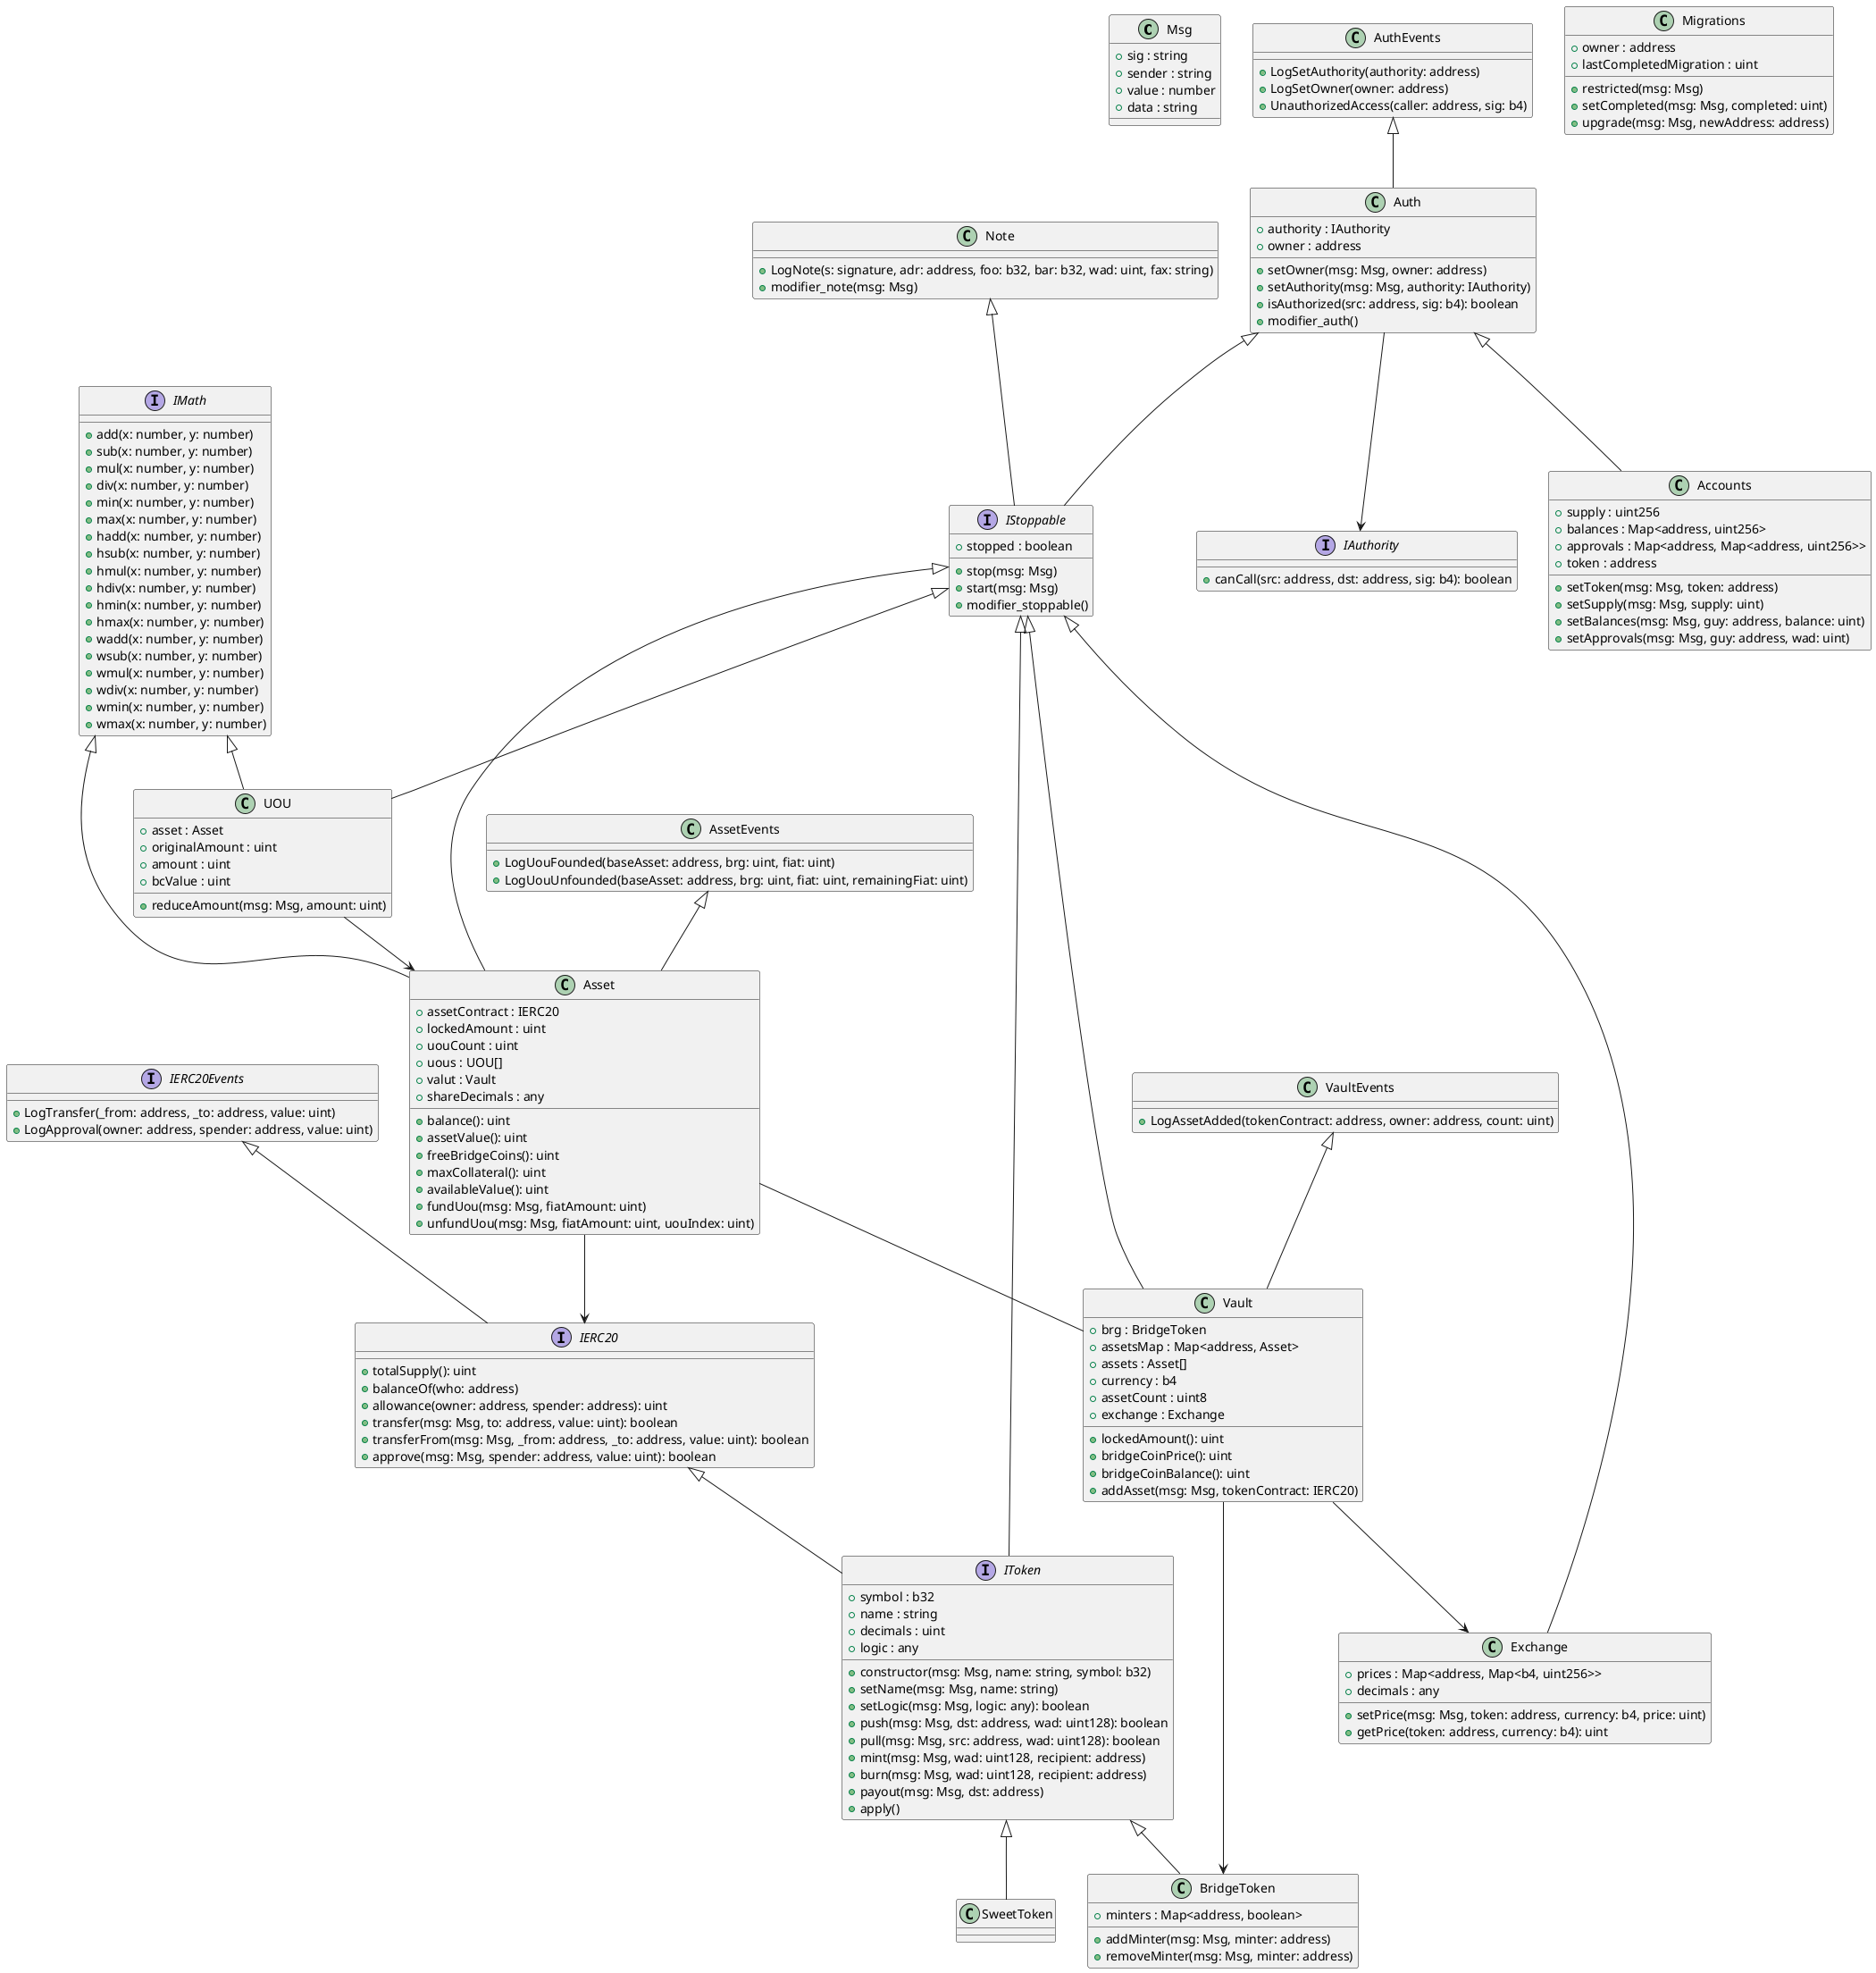 ' http://plantuml.com/class-diagram
' compile using: java -jar <path to plantuml.jar> classes.puml

@startuml
class Msg{
  +sig : string
  +sender : string
  +value : number
  +data : string
}

interface IMath{
  +add(x: number, y: number)
  +sub(x: number, y: number)
  +mul(x: number, y: number)
  +div(x: number, y: number)
  +min(x: number, y: number)
  +max(x: number, y: number)
  +hadd(x: number, y: number)
  +hsub(x: number, y: number)
  +hmul(x: number, y: number)
  +hdiv(x: number, y: number)
  +hmin(x: number, y: number)
  +hmax(x: number, y: number)
  +wadd(x: number, y: number)
  +wsub(x: number, y: number)
  +wmul(x: number, y: number)
  +wdiv(x: number, y: number)
  +wmin(x: number, y: number)
  +wmax(x: number, y: number)
}

class Note{
  +LogNote(s: signature, adr: address, foo: b32, bar: b32, wad: uint, fax: string)
  +modifier_note(msg: Msg)
}

interface IAuthority{
  +canCall(src: address, dst: address, sig: b4): boolean
}

class AuthEvents{
  +LogSetAuthority(authority: address)
  +LogSetOwner(owner: address)
  +UnauthorizedAccess(caller: address, sig: b4)
}

class Auth{
  +authority : IAuthority
  +owner : address
  +setOwner(msg: Msg, owner: address)
  +setAuthority(msg: Msg, authority: IAuthority)
  +isAuthorized(src: address, sig: b4): boolean
  +modifier_auth()
}

class Accounts{
  +supply : uint256
  +balances : Map<address, uint256>
  +approvals : Map<address, Map<address, uint256>>
  +token : address
  +setToken(msg: Msg, token: address)
  +setSupply(msg: Msg, supply: uint)
  +setBalances(msg: Msg, guy: address, balance: uint)
  +setApprovals(msg: Msg, guy: address, wad: uint)
}

interface IStoppable{
  +stopped : boolean
  +stop(msg: Msg)
  +start(msg: Msg)
  +modifier_stoppable()
}

interface IERC20Events{
  +LogTransfer(_from: address, _to: address, value: uint)
  +LogApproval(owner: address, spender: address, value: uint)
}

interface IERC20{
  +totalSupply(): uint
  +balanceOf(who: address)
  +allowance(owner: address, spender: address): uint
  +transfer(msg: Msg, to: address, value: uint): boolean
  +transferFrom(msg: Msg, _from: address, _to: address, value: uint): boolean
  +approve(msg: Msg, spender: address, value: uint): boolean
}

interface IToken{
  +symbol : b32
  +name : string
  +decimals : uint
  +logic : any
  +constructor(msg: Msg, name: string, symbol: b32)
  +setName(msg: Msg, name: string)
  +setLogic(msg: Msg, logic: any): boolean
  +push(msg: Msg, dst: address, wad: uint128): boolean
  +pull(msg: Msg, src: address, wad: uint128): boolean
  +mint(msg: Msg, wad: uint128, recipient: address)
  +burn(msg: Msg, wad: uint128, recipient: address)
  +payout(msg: Msg, dst: address)
  +apply()
}

class BridgeToken{
  +minters : Map<address, boolean>
  +addMinter(msg: Msg, minter: address)
  +removeMinter(msg: Msg, minter: address)
}

class SweetToken{

}

class AssetEvents{
  +LogUouFounded(baseAsset: address, brg: uint, fiat: uint)
  +LogUouUnfounded(baseAsset: address, brg: uint, fiat: uint, remainingFiat: uint)
}

class Asset{
  +assetContract : IERC20
  +lockedAmount : uint
  +uouCount : uint
  +uous : UOU[]
  +valut : Vault
  +shareDecimals : any
  +balance(): uint
  +assetValue(): uint
  +freeBridgeCoins(): uint
  +maxCollateral(): uint
  +availableValue(): uint
  +fundUou(msg: Msg, fiatAmount: uint)
  +unfundUou(msg: Msg, fiatAmount: uint, uouIndex: uint)
}

class UOU{
  +asset : Asset
  +originalAmount : uint
  +amount : uint
  +bcValue : uint
  +reduceAmount(msg: Msg, amount: uint)
}

class VaultEvents{
  +LogAssetAdded(tokenContract: address, owner: address, count: uint)
}

class Vault{
  +brg : BridgeToken
  +assetsMap : Map<address, Asset>
  +assets : Asset[]
  +currency : b4
  +assetCount : uint8
  +exchange : Exchange
  +lockedAmount(): uint
  +bridgeCoinPrice(): uint
  +bridgeCoinBalance(): uint
  +addAsset(msg: Msg, tokenContract: IERC20)
}

class Migrations{
  +owner : address
  +lastCompletedMigration : uint
  +restricted(msg: Msg)
  +setCompleted(msg: Msg, completed: uint)
  +upgrade(msg: Msg, newAddress: address)
}

class Exchange{
  +prices : Map<address, Map<b4, uint256>>
  +decimals : any
  +setPrice(msg: Msg, token: address, currency: b4, price: uint)
  +getPrice(token: address, currency: b4): uint
}

Auth --> IAuthority
Asset --> IERC20
Asset -- Vault
UOU --> Asset
Vault --> BridgeToken
Vault --> Exchange
AuthEvents <|-- Auth
Auth <|-- Accounts
Auth <|-- IStoppable
Note <|-- IStoppable
IERC20Events <|-- IERC20
IERC20 <|-- IToken
IStoppable <|-- IToken
IToken <|-- BridgeToken
IToken <|-- SweetToken
AssetEvents <|-- Asset
IStoppable <|-- Asset
IMath <|-- Asset
IStoppable <|-- UOU
IMath <|-- UOU
VaultEvents <|-- Vault
IStoppable <|-- Vault
IStoppable <|-- Exchange

@enduml
